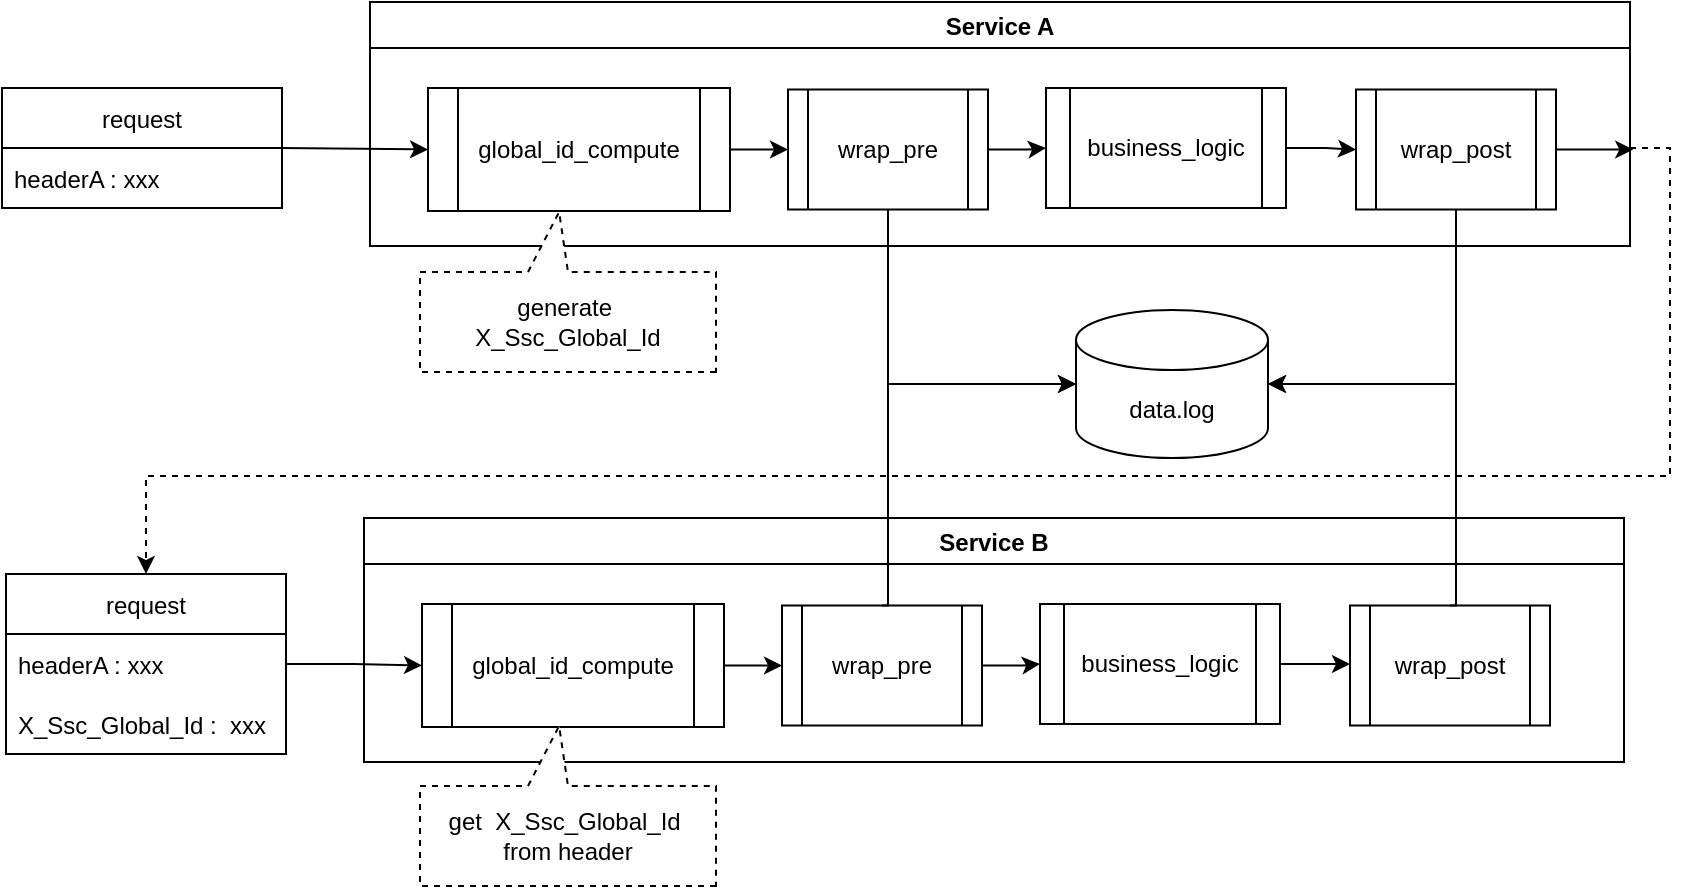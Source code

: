 <mxfile version="17.4.1" type="github">
  <diagram id="QvDF3mbYiKVMr7kdvqhT" name="Page-1">
    <mxGraphModel dx="891" dy="496" grid="0" gridSize="10" guides="1" tooltips="1" connect="1" arrows="1" fold="1" page="1" pageScale="1" pageWidth="1169" pageHeight="827" math="0" shadow="0">
      <root>
        <mxCell id="0" />
        <mxCell id="1" parent="0" />
        <mxCell id="o8WecB8PrewY6XZWQQZf-48" style="edgeStyle=orthogonalEdgeStyle;rounded=0;orthogonalLoop=1;jettySize=auto;html=1;entryX=0.5;entryY=0;entryDx=0;entryDy=0;fontSize=8;dashed=1;" edge="1" parent="1" target="o8WecB8PrewY6XZWQQZf-40">
          <mxGeometry relative="1" as="geometry">
            <mxPoint x="903" y="337" as="sourcePoint" />
            <Array as="points">
              <mxPoint x="923" y="337" />
              <mxPoint x="923" y="501" />
              <mxPoint x="161" y="501" />
            </Array>
          </mxGeometry>
        </mxCell>
        <mxCell id="o8WecB8PrewY6XZWQQZf-1" value="Service A" style="swimlane;" vertex="1" parent="1">
          <mxGeometry x="273" y="264" width="630" height="122" as="geometry" />
        </mxCell>
        <mxCell id="o8WecB8PrewY6XZWQQZf-31" style="edgeStyle=orthogonalEdgeStyle;rounded=0;orthogonalLoop=1;jettySize=auto;html=1;exitX=1;exitY=0.5;exitDx=0;exitDy=0;entryX=0;entryY=0.5;entryDx=0;entryDy=0;" edge="1" parent="o8WecB8PrewY6XZWQQZf-1" source="o8WecB8PrewY6XZWQQZf-11" target="o8WecB8PrewY6XZWQQZf-12">
          <mxGeometry relative="1" as="geometry" />
        </mxCell>
        <mxCell id="o8WecB8PrewY6XZWQQZf-11" value="global_id_compute" style="shape=process;whiteSpace=wrap;html=1;backgroundOutline=1;" vertex="1" parent="o8WecB8PrewY6XZWQQZf-1">
          <mxGeometry x="29" y="43" width="151" height="61.5" as="geometry" />
        </mxCell>
        <mxCell id="o8WecB8PrewY6XZWQQZf-32" style="edgeStyle=orthogonalEdgeStyle;rounded=0;orthogonalLoop=1;jettySize=auto;html=1;exitX=1;exitY=0.5;exitDx=0;exitDy=0;" edge="1" parent="o8WecB8PrewY6XZWQQZf-1" source="o8WecB8PrewY6XZWQQZf-12" target="o8WecB8PrewY6XZWQQZf-13">
          <mxGeometry relative="1" as="geometry" />
        </mxCell>
        <mxCell id="o8WecB8PrewY6XZWQQZf-12" value="wrap_pre" style="shape=process;whiteSpace=wrap;html=1;backgroundOutline=1;" vertex="1" parent="o8WecB8PrewY6XZWQQZf-1">
          <mxGeometry x="209" y="43.75" width="100" height="60" as="geometry" />
        </mxCell>
        <mxCell id="o8WecB8PrewY6XZWQQZf-33" style="edgeStyle=orthogonalEdgeStyle;rounded=0;orthogonalLoop=1;jettySize=auto;html=1;exitX=1;exitY=0.5;exitDx=0;exitDy=0;" edge="1" parent="o8WecB8PrewY6XZWQQZf-1" source="o8WecB8PrewY6XZWQQZf-13" target="o8WecB8PrewY6XZWQQZf-14">
          <mxGeometry relative="1" as="geometry" />
        </mxCell>
        <mxCell id="o8WecB8PrewY6XZWQQZf-13" value="business_logic" style="shape=process;whiteSpace=wrap;html=1;backgroundOutline=1;" vertex="1" parent="o8WecB8PrewY6XZWQQZf-1">
          <mxGeometry x="338" y="43" width="120" height="60" as="geometry" />
        </mxCell>
        <mxCell id="o8WecB8PrewY6XZWQQZf-14" value="wrap_post" style="shape=process;whiteSpace=wrap;html=1;backgroundOutline=1;" vertex="1" parent="o8WecB8PrewY6XZWQQZf-1">
          <mxGeometry x="493" y="43.75" width="100" height="60" as="geometry" />
        </mxCell>
        <mxCell id="o8WecB8PrewY6XZWQQZf-15" value="data.log" style="shape=cylinder3;whiteSpace=wrap;html=1;boundedLbl=1;backgroundOutline=1;size=15;" vertex="1" parent="1">
          <mxGeometry x="626" y="418" width="96" height="74" as="geometry" />
        </mxCell>
        <mxCell id="o8WecB8PrewY6XZWQQZf-16" value="Service B" style="swimlane;" vertex="1" parent="1">
          <mxGeometry x="270" y="522" width="630" height="122" as="geometry" />
        </mxCell>
        <mxCell id="o8WecB8PrewY6XZWQQZf-45" style="edgeStyle=orthogonalEdgeStyle;rounded=0;orthogonalLoop=1;jettySize=auto;html=1;exitX=1;exitY=0.5;exitDx=0;exitDy=0;entryX=0;entryY=0.5;entryDx=0;entryDy=0;fontSize=8;" edge="1" parent="o8WecB8PrewY6XZWQQZf-16" source="o8WecB8PrewY6XZWQQZf-17" target="o8WecB8PrewY6XZWQQZf-18">
          <mxGeometry relative="1" as="geometry" />
        </mxCell>
        <mxCell id="o8WecB8PrewY6XZWQQZf-17" value="global_id_compute" style="shape=process;whiteSpace=wrap;html=1;backgroundOutline=1;" vertex="1" parent="o8WecB8PrewY6XZWQQZf-16">
          <mxGeometry x="29" y="43" width="151" height="61.5" as="geometry" />
        </mxCell>
        <mxCell id="o8WecB8PrewY6XZWQQZf-46" style="edgeStyle=orthogonalEdgeStyle;rounded=0;orthogonalLoop=1;jettySize=auto;html=1;exitX=1;exitY=0.5;exitDx=0;exitDy=0;fontSize=8;" edge="1" parent="o8WecB8PrewY6XZWQQZf-16" source="o8WecB8PrewY6XZWQQZf-18" target="o8WecB8PrewY6XZWQQZf-19">
          <mxGeometry relative="1" as="geometry" />
        </mxCell>
        <mxCell id="o8WecB8PrewY6XZWQQZf-18" value="wrap_pre" style="shape=process;whiteSpace=wrap;html=1;backgroundOutline=1;" vertex="1" parent="o8WecB8PrewY6XZWQQZf-16">
          <mxGeometry x="209" y="43.75" width="100" height="60" as="geometry" />
        </mxCell>
        <mxCell id="o8WecB8PrewY6XZWQQZf-47" style="edgeStyle=orthogonalEdgeStyle;rounded=0;orthogonalLoop=1;jettySize=auto;html=1;exitX=1;exitY=0.5;exitDx=0;exitDy=0;entryX=0;entryY=0.5;entryDx=0;entryDy=0;fontSize=8;" edge="1" parent="o8WecB8PrewY6XZWQQZf-16" source="o8WecB8PrewY6XZWQQZf-19" target="o8WecB8PrewY6XZWQQZf-20">
          <mxGeometry relative="1" as="geometry" />
        </mxCell>
        <mxCell id="o8WecB8PrewY6XZWQQZf-19" value="business_logic" style="shape=process;whiteSpace=wrap;html=1;backgroundOutline=1;" vertex="1" parent="o8WecB8PrewY6XZWQQZf-16">
          <mxGeometry x="338" y="43" width="120" height="60" as="geometry" />
        </mxCell>
        <mxCell id="o8WecB8PrewY6XZWQQZf-20" value="wrap_post" style="shape=process;whiteSpace=wrap;html=1;backgroundOutline=1;" vertex="1" parent="o8WecB8PrewY6XZWQQZf-16">
          <mxGeometry x="493" y="43.75" width="100" height="60" as="geometry" />
        </mxCell>
        <mxCell id="o8WecB8PrewY6XZWQQZf-21" style="edgeStyle=orthogonalEdgeStyle;rounded=0;orthogonalLoop=1;jettySize=auto;html=1;exitX=0.5;exitY=1;exitDx=0;exitDy=0;entryX=0;entryY=0.5;entryDx=0;entryDy=0;entryPerimeter=0;" edge="1" parent="1" source="o8WecB8PrewY6XZWQQZf-12" target="o8WecB8PrewY6XZWQQZf-15">
          <mxGeometry relative="1" as="geometry" />
        </mxCell>
        <mxCell id="o8WecB8PrewY6XZWQQZf-23" style="edgeStyle=orthogonalEdgeStyle;rounded=0;orthogonalLoop=1;jettySize=auto;html=1;exitX=0.5;exitY=1;exitDx=0;exitDy=0;entryX=1;entryY=0.5;entryDx=0;entryDy=0;entryPerimeter=0;" edge="1" parent="1" source="o8WecB8PrewY6XZWQQZf-14" target="o8WecB8PrewY6XZWQQZf-15">
          <mxGeometry relative="1" as="geometry" />
        </mxCell>
        <mxCell id="o8WecB8PrewY6XZWQQZf-25" value="request" style="swimlane;fontStyle=0;childLayout=stackLayout;horizontal=1;startSize=30;horizontalStack=0;resizeParent=1;resizeParentMax=0;resizeLast=0;collapsible=1;marginBottom=0;" vertex="1" parent="1">
          <mxGeometry x="89" y="307" width="140" height="60" as="geometry" />
        </mxCell>
        <mxCell id="o8WecB8PrewY6XZWQQZf-26" value="headerA : xxx" style="text;strokeColor=none;fillColor=none;align=left;verticalAlign=middle;spacingLeft=4;spacingRight=4;overflow=hidden;points=[[0,0.5],[1,0.5]];portConstraint=eastwest;rotatable=0;" vertex="1" parent="o8WecB8PrewY6XZWQQZf-25">
          <mxGeometry y="30" width="140" height="30" as="geometry" />
        </mxCell>
        <mxCell id="o8WecB8PrewY6XZWQQZf-30" value="" style="endArrow=classic;html=1;rounded=0;exitX=1;exitY=0.5;exitDx=0;exitDy=0;entryX=0;entryY=0.5;entryDx=0;entryDy=0;" edge="1" parent="1" source="o8WecB8PrewY6XZWQQZf-25" target="o8WecB8PrewY6XZWQQZf-11">
          <mxGeometry width="50" height="50" relative="1" as="geometry">
            <mxPoint x="722" y="529" as="sourcePoint" />
            <mxPoint x="772" y="479" as="targetPoint" />
          </mxGeometry>
        </mxCell>
        <mxCell id="o8WecB8PrewY6XZWQQZf-34" value="generate&amp;nbsp; X_Ssc_Global_Id" style="shape=callout;whiteSpace=wrap;html=1;perimeter=calloutPerimeter;position2=0.53;direction=west;dashed=1;" vertex="1" parent="1">
          <mxGeometry x="298" y="369" width="148" height="80" as="geometry" />
        </mxCell>
        <mxCell id="o8WecB8PrewY6XZWQQZf-36" style="edgeStyle=orthogonalEdgeStyle;rounded=0;orthogonalLoop=1;jettySize=auto;html=1;exitX=0.5;exitY=0;exitDx=0;exitDy=0;entryX=0;entryY=0.5;entryDx=0;entryDy=0;entryPerimeter=0;" edge="1" parent="1" source="o8WecB8PrewY6XZWQQZf-18" target="o8WecB8PrewY6XZWQQZf-15">
          <mxGeometry relative="1" as="geometry">
            <Array as="points">
              <mxPoint x="532" y="566" />
              <mxPoint x="532" y="455" />
            </Array>
          </mxGeometry>
        </mxCell>
        <mxCell id="o8WecB8PrewY6XZWQQZf-37" style="edgeStyle=orthogonalEdgeStyle;rounded=0;orthogonalLoop=1;jettySize=auto;html=1;exitX=0.5;exitY=0;exitDx=0;exitDy=0;entryX=1;entryY=0.5;entryDx=0;entryDy=0;entryPerimeter=0;" edge="1" parent="1" source="o8WecB8PrewY6XZWQQZf-20" target="o8WecB8PrewY6XZWQQZf-15">
          <mxGeometry relative="1" as="geometry">
            <Array as="points">
              <mxPoint x="816" y="566" />
              <mxPoint x="816" y="455" />
            </Array>
          </mxGeometry>
        </mxCell>
        <mxCell id="o8WecB8PrewY6XZWQQZf-40" value="request" style="swimlane;fontStyle=0;childLayout=stackLayout;horizontal=1;startSize=30;horizontalStack=0;resizeParent=1;resizeParentMax=0;resizeLast=0;collapsible=1;marginBottom=0;" vertex="1" parent="1">
          <mxGeometry x="91" y="550" width="140" height="90" as="geometry" />
        </mxCell>
        <mxCell id="o8WecB8PrewY6XZWQQZf-41" value="headerA : xxx" style="text;strokeColor=none;fillColor=none;align=left;verticalAlign=middle;spacingLeft=4;spacingRight=4;overflow=hidden;points=[[0,0.5],[1,0.5]];portConstraint=eastwest;rotatable=0;" vertex="1" parent="o8WecB8PrewY6XZWQQZf-40">
          <mxGeometry y="30" width="140" height="30" as="geometry" />
        </mxCell>
        <mxCell id="o8WecB8PrewY6XZWQQZf-43" value="X_Ssc_Global_Id :  xxx" style="text;strokeColor=none;fillColor=none;align=left;verticalAlign=middle;spacingLeft=4;spacingRight=4;overflow=hidden;points=[[0,0.5],[1,0.5]];portConstraint=eastwest;rotatable=0;" vertex="1" parent="o8WecB8PrewY6XZWQQZf-40">
          <mxGeometry y="60" width="140" height="30" as="geometry" />
        </mxCell>
        <mxCell id="o8WecB8PrewY6XZWQQZf-44" style="edgeStyle=orthogonalEdgeStyle;rounded=0;orthogonalLoop=1;jettySize=auto;html=1;exitX=1;exitY=0.5;exitDx=0;exitDy=0;entryX=0;entryY=0.5;entryDx=0;entryDy=0;fontSize=8;" edge="1" parent="1" source="o8WecB8PrewY6XZWQQZf-41" target="o8WecB8PrewY6XZWQQZf-17">
          <mxGeometry relative="1" as="geometry" />
        </mxCell>
        <mxCell id="o8WecB8PrewY6XZWQQZf-49" style="edgeStyle=orthogonalEdgeStyle;rounded=0;orthogonalLoop=1;jettySize=auto;html=1;exitX=1;exitY=0.5;exitDx=0;exitDy=0;fontSize=8;" edge="1" parent="1" source="o8WecB8PrewY6XZWQQZf-14">
          <mxGeometry relative="1" as="geometry">
            <mxPoint x="904.6" y="337.8" as="targetPoint" />
          </mxGeometry>
        </mxCell>
        <mxCell id="o8WecB8PrewY6XZWQQZf-50" value="get&amp;nbsp; X_Ssc_Global_Id&amp;nbsp;&lt;br&gt;from header" style="shape=callout;whiteSpace=wrap;html=1;perimeter=calloutPerimeter;position2=0.53;direction=west;dashed=1;" vertex="1" parent="1">
          <mxGeometry x="298" y="626" width="148" height="80" as="geometry" />
        </mxCell>
      </root>
    </mxGraphModel>
  </diagram>
</mxfile>
